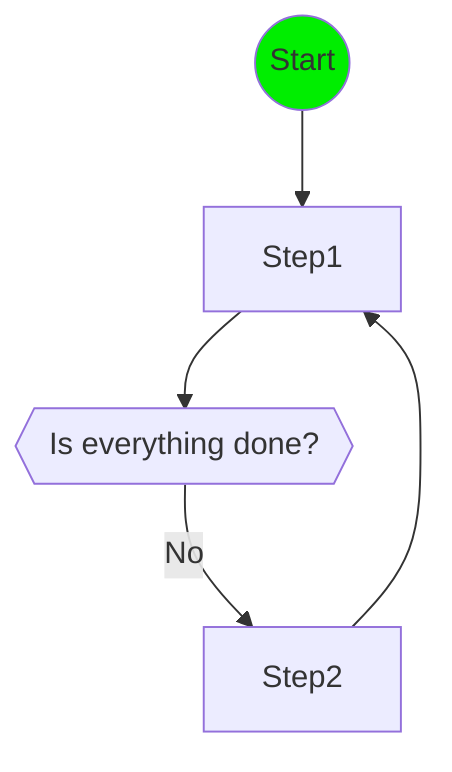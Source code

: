 flowchart TD
node0:::executed@{ shape: circle, label: "Start"}
node1["Step1"]
node0 --> node1
node2@{ shape: hex, label: "Is everything done?"}
node1 --> node2
node3["Step2"]
node2 -->|"No"| node3
node3 --> node1
classDef executed fill:#0e0
classDef checkpoint fill:transparent,stroke-dasharray:5 5,stroke:black
classDef checkpoint-executed fill:transparent,stroke-dasharray:5 5,stroke:#0e0